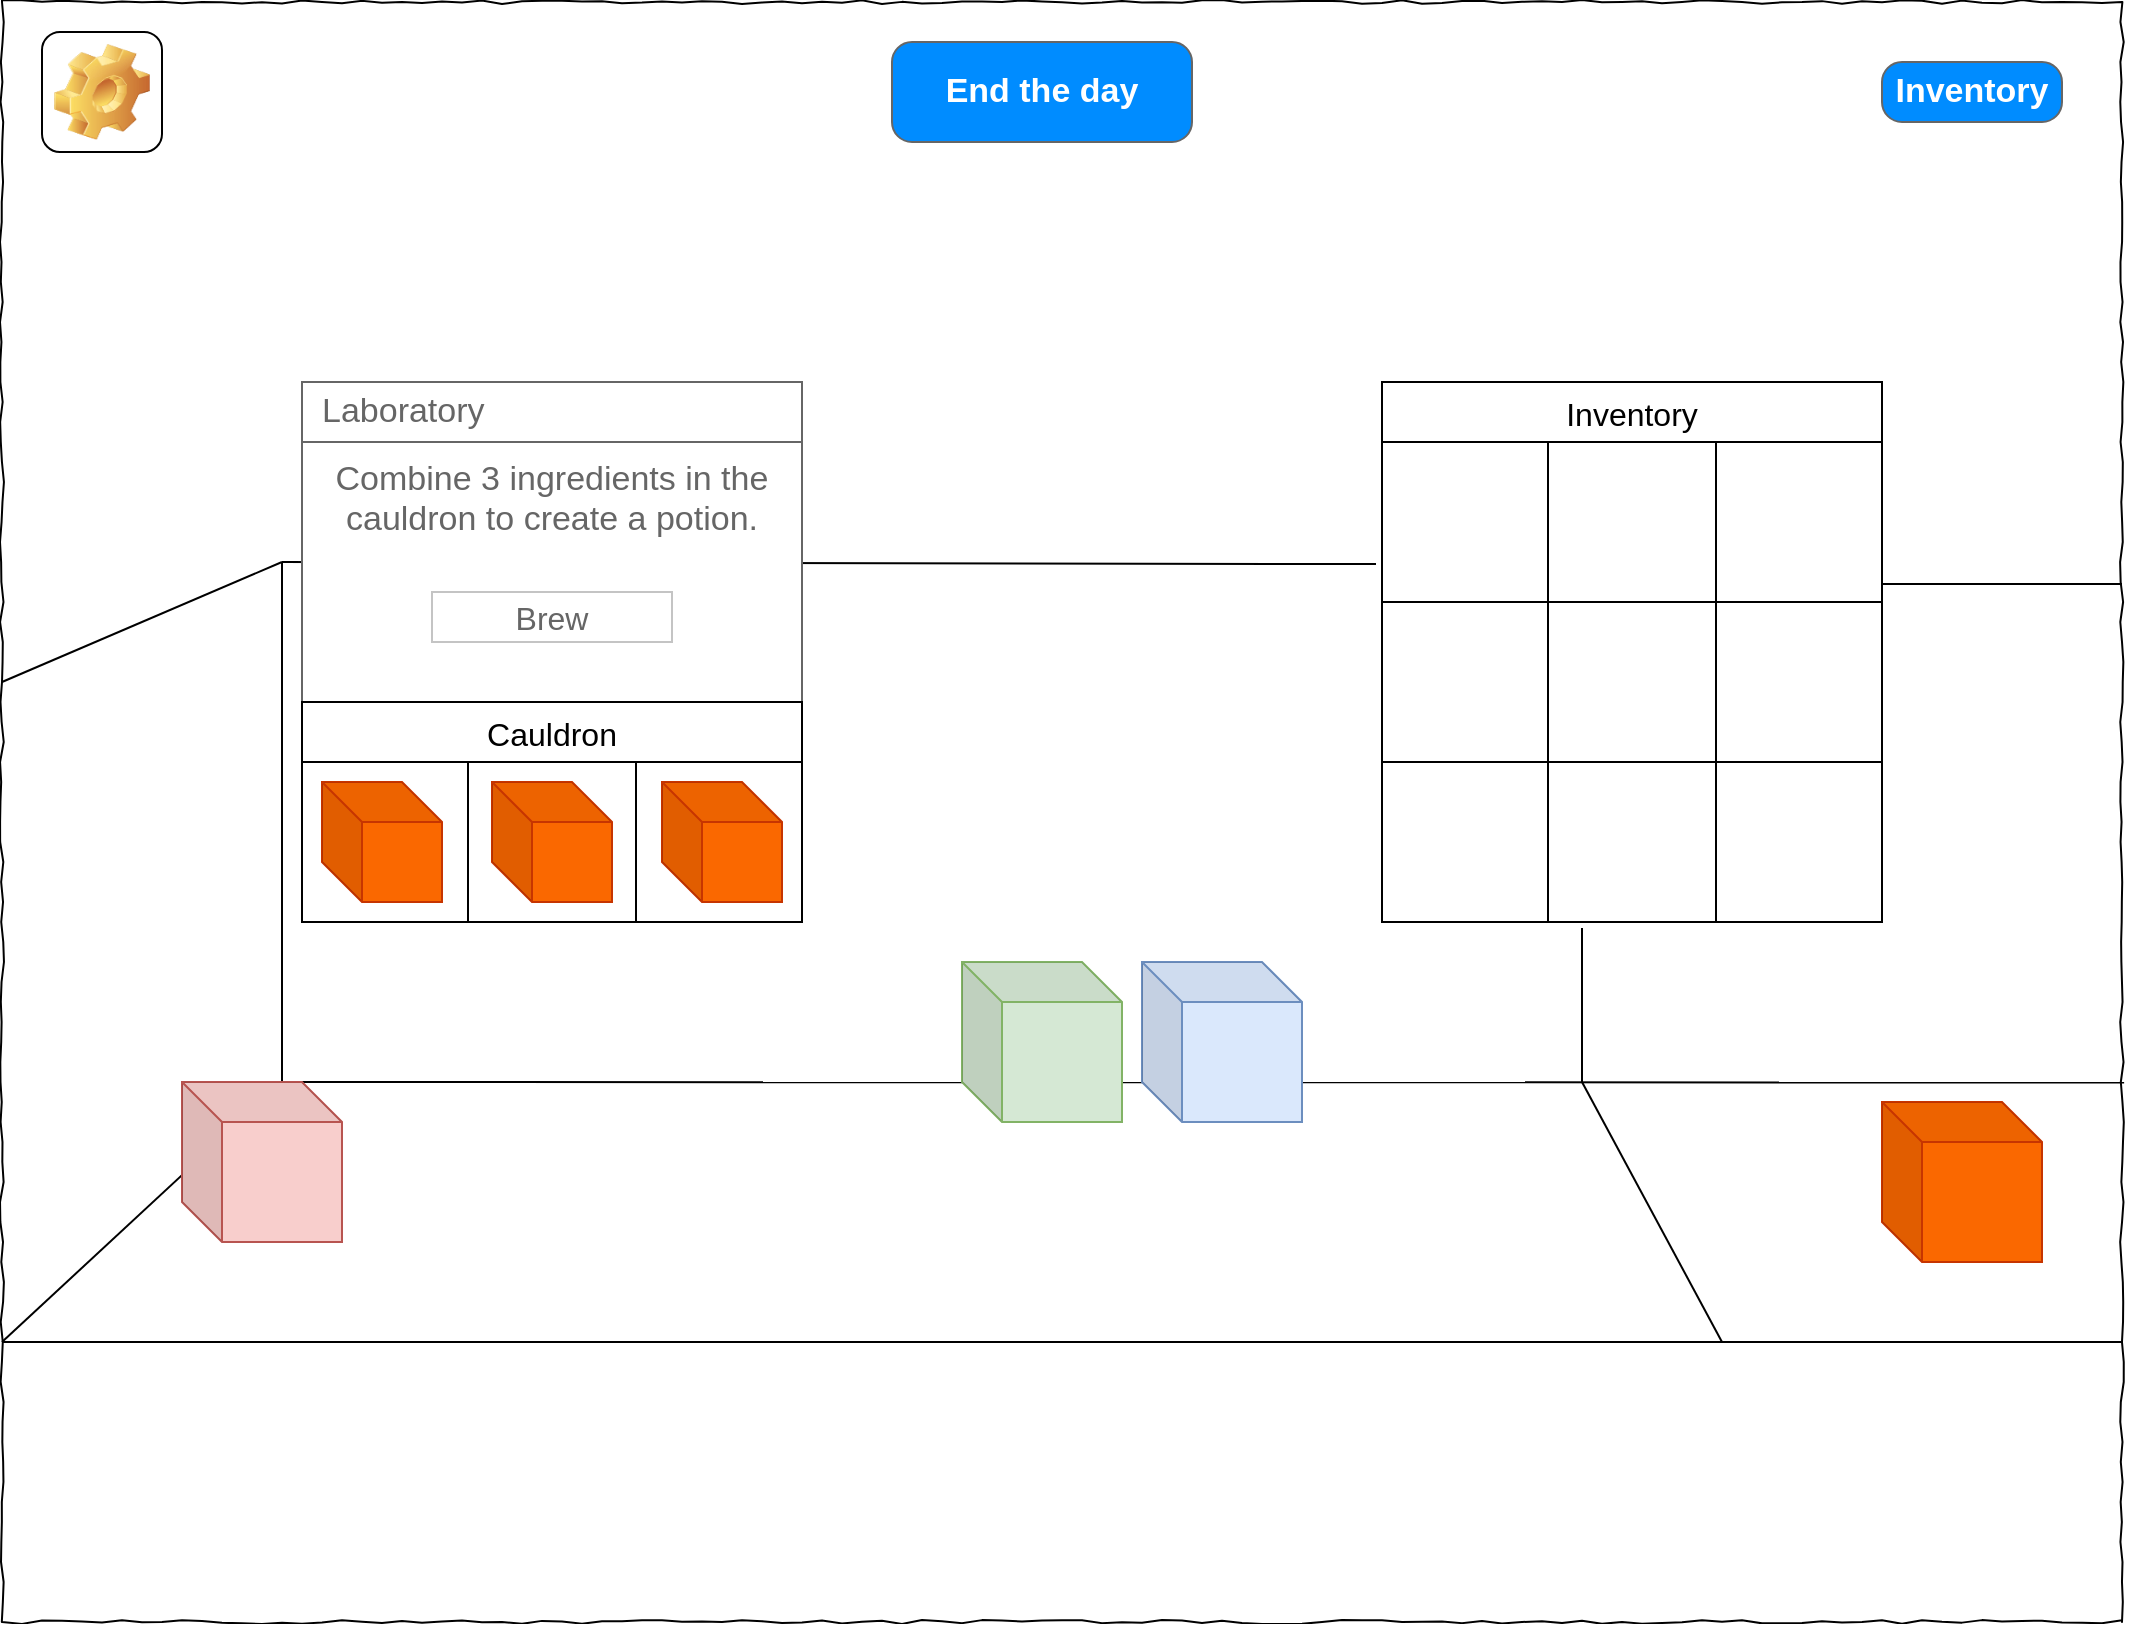 <mxfile version="21.7.5" type="device">
  <diagram name="Page-1" id="03018318-947c-dd8e-b7a3-06fadd420f32">
    <mxGraphModel dx="2074" dy="790" grid="1" gridSize="10" guides="1" tooltips="1" connect="1" arrows="1" fold="1" page="1" pageScale="1" pageWidth="1100" pageHeight="850" background="none" math="0" shadow="0">
      <root>
        <mxCell id="0" />
        <mxCell id="1" parent="0" />
        <mxCell id="4Q_4An0YlGyGXWKVLPmh-30" value="Inventory" style="shape=table;startSize=30;container=1;collapsible=0;childLayout=tableLayout;strokeColor=default;fontSize=16;" parent="1" vertex="1">
          <mxGeometry x="710" y="210" width="250" height="270" as="geometry" />
        </mxCell>
        <mxCell id="4Q_4An0YlGyGXWKVLPmh-31" value="" style="shape=tableRow;horizontal=0;startSize=0;swimlaneHead=0;swimlaneBody=0;strokeColor=inherit;top=0;left=0;bottom=0;right=0;collapsible=0;dropTarget=0;fillColor=none;points=[[0,0.5],[1,0.5]];portConstraint=eastwest;fontSize=16;" parent="4Q_4An0YlGyGXWKVLPmh-30" vertex="1">
          <mxGeometry y="30" width="250" height="80" as="geometry" />
        </mxCell>
        <mxCell id="4Q_4An0YlGyGXWKVLPmh-32" value="" style="shape=partialRectangle;html=1;whiteSpace=wrap;connectable=0;strokeColor=inherit;overflow=hidden;fillColor=none;top=0;left=0;bottom=0;right=0;pointerEvents=1;fontSize=16;" parent="4Q_4An0YlGyGXWKVLPmh-31" vertex="1">
          <mxGeometry width="83" height="80" as="geometry">
            <mxRectangle width="83" height="80" as="alternateBounds" />
          </mxGeometry>
        </mxCell>
        <mxCell id="4Q_4An0YlGyGXWKVLPmh-33" value="" style="shape=partialRectangle;html=1;whiteSpace=wrap;connectable=0;strokeColor=inherit;overflow=hidden;fillColor=none;top=0;left=0;bottom=0;right=0;pointerEvents=1;fontSize=16;" parent="4Q_4An0YlGyGXWKVLPmh-31" vertex="1">
          <mxGeometry x="83" width="84" height="80" as="geometry">
            <mxRectangle width="84" height="80" as="alternateBounds" />
          </mxGeometry>
        </mxCell>
        <mxCell id="4Q_4An0YlGyGXWKVLPmh-34" value="" style="shape=partialRectangle;html=1;whiteSpace=wrap;connectable=0;strokeColor=inherit;overflow=hidden;fillColor=none;top=0;left=0;bottom=0;right=0;pointerEvents=1;fontSize=16;" parent="4Q_4An0YlGyGXWKVLPmh-31" vertex="1">
          <mxGeometry x="167" width="83" height="80" as="geometry">
            <mxRectangle width="83" height="80" as="alternateBounds" />
          </mxGeometry>
        </mxCell>
        <mxCell id="4Q_4An0YlGyGXWKVLPmh-35" style="shape=tableRow;horizontal=0;startSize=0;swimlaneHead=0;swimlaneBody=0;strokeColor=inherit;top=0;left=0;bottom=0;right=0;collapsible=0;dropTarget=0;fillColor=none;points=[[0,0.5],[1,0.5]];portConstraint=eastwest;fontSize=16;" parent="4Q_4An0YlGyGXWKVLPmh-30" vertex="1">
          <mxGeometry y="110" width="250" height="80" as="geometry" />
        </mxCell>
        <mxCell id="4Q_4An0YlGyGXWKVLPmh-36" style="shape=partialRectangle;html=1;whiteSpace=wrap;connectable=0;strokeColor=inherit;overflow=hidden;fillColor=none;top=0;left=0;bottom=0;right=0;pointerEvents=1;fontSize=16;" parent="4Q_4An0YlGyGXWKVLPmh-35" vertex="1">
          <mxGeometry width="83" height="80" as="geometry">
            <mxRectangle width="83" height="80" as="alternateBounds" />
          </mxGeometry>
        </mxCell>
        <mxCell id="4Q_4An0YlGyGXWKVLPmh-37" style="shape=partialRectangle;html=1;whiteSpace=wrap;connectable=0;strokeColor=inherit;overflow=hidden;fillColor=none;top=0;left=0;bottom=0;right=0;pointerEvents=1;fontSize=16;" parent="4Q_4An0YlGyGXWKVLPmh-35" vertex="1">
          <mxGeometry x="83" width="84" height="80" as="geometry">
            <mxRectangle width="84" height="80" as="alternateBounds" />
          </mxGeometry>
        </mxCell>
        <mxCell id="4Q_4An0YlGyGXWKVLPmh-38" style="shape=partialRectangle;html=1;whiteSpace=wrap;connectable=0;strokeColor=inherit;overflow=hidden;fillColor=none;top=0;left=0;bottom=0;right=0;pointerEvents=1;fontSize=16;" parent="4Q_4An0YlGyGXWKVLPmh-35" vertex="1">
          <mxGeometry x="167" width="83" height="80" as="geometry">
            <mxRectangle width="83" height="80" as="alternateBounds" />
          </mxGeometry>
        </mxCell>
        <mxCell id="4Q_4An0YlGyGXWKVLPmh-39" style="shape=tableRow;horizontal=0;startSize=0;swimlaneHead=0;swimlaneBody=0;strokeColor=inherit;top=0;left=0;bottom=0;right=0;collapsible=0;dropTarget=0;fillColor=none;points=[[0,0.5],[1,0.5]];portConstraint=eastwest;fontSize=16;" parent="4Q_4An0YlGyGXWKVLPmh-30" vertex="1">
          <mxGeometry y="190" width="250" height="80" as="geometry" />
        </mxCell>
        <mxCell id="4Q_4An0YlGyGXWKVLPmh-40" style="shape=partialRectangle;html=1;whiteSpace=wrap;connectable=0;strokeColor=inherit;overflow=hidden;fillColor=none;top=0;left=0;bottom=0;right=0;pointerEvents=1;fontSize=16;" parent="4Q_4An0YlGyGXWKVLPmh-39" vertex="1">
          <mxGeometry width="83" height="80" as="geometry">
            <mxRectangle width="83" height="80" as="alternateBounds" />
          </mxGeometry>
        </mxCell>
        <mxCell id="4Q_4An0YlGyGXWKVLPmh-41" style="shape=partialRectangle;html=1;whiteSpace=wrap;connectable=0;strokeColor=inherit;overflow=hidden;fillColor=none;top=0;left=0;bottom=0;right=0;pointerEvents=1;fontSize=16;" parent="4Q_4An0YlGyGXWKVLPmh-39" vertex="1">
          <mxGeometry x="83" width="84" height="80" as="geometry">
            <mxRectangle width="84" height="80" as="alternateBounds" />
          </mxGeometry>
        </mxCell>
        <mxCell id="4Q_4An0YlGyGXWKVLPmh-42" style="shape=partialRectangle;html=1;whiteSpace=wrap;connectable=0;strokeColor=inherit;overflow=hidden;fillColor=none;top=0;left=0;bottom=0;right=0;pointerEvents=1;fontSize=16;" parent="4Q_4An0YlGyGXWKVLPmh-39" vertex="1">
          <mxGeometry x="167" width="83" height="80" as="geometry">
            <mxRectangle width="83" height="80" as="alternateBounds" />
          </mxGeometry>
        </mxCell>
        <mxCell id="677b7b8949515195-1" value="" style="whiteSpace=wrap;html=1;rounded=0;shadow=0;labelBackgroundColor=none;strokeColor=#000000;strokeWidth=1;fillColor=none;fontFamily=Verdana;fontSize=12;fontColor=#000000;align=center;comic=1;" parent="1" vertex="1">
          <mxGeometry x="20" y="20" width="1060" height="810" as="geometry" />
        </mxCell>
        <mxCell id="gBUR-F1FtjLeRcrd6eLH-1" value="" style="endArrow=none;html=1;rounded=0;entryX=0.132;entryY=0.667;entryDx=0;entryDy=0;entryPerimeter=0;" parent="1" target="677b7b8949515195-1" edge="1">
          <mxGeometry width="50" height="50" relative="1" as="geometry">
            <mxPoint x="20" y="690" as="sourcePoint" />
            <mxPoint x="70" y="570" as="targetPoint" />
          </mxGeometry>
        </mxCell>
        <mxCell id="gBUR-F1FtjLeRcrd6eLH-4" value="" style="endArrow=none;html=1;rounded=0;entryX=1.001;entryY=0.667;entryDx=0;entryDy=0;entryPerimeter=0;" parent="1" target="677b7b8949515195-1" edge="1">
          <mxGeometry width="50" height="50" relative="1" as="geometry">
            <mxPoint x="160" y="560" as="sourcePoint" />
            <mxPoint x="570" y="400" as="targetPoint" />
          </mxGeometry>
        </mxCell>
        <mxCell id="gBUR-F1FtjLeRcrd6eLH-5" value="" style="endArrow=none;html=1;rounded=0;entryX=1.001;entryY=0.667;entryDx=0;entryDy=0;entryPerimeter=0;" parent="1" edge="1">
          <mxGeometry width="50" height="50" relative="1" as="geometry">
            <mxPoint x="20" y="690" as="sourcePoint" />
            <mxPoint x="1080" y="690" as="targetPoint" />
          </mxGeometry>
        </mxCell>
        <mxCell id="gBUR-F1FtjLeRcrd6eLH-6" value="" style="endArrow=none;html=1;rounded=0;entryX=0.132;entryY=0.667;entryDx=0;entryDy=0;entryPerimeter=0;" parent="1" edge="1">
          <mxGeometry width="50" height="50" relative="1" as="geometry">
            <mxPoint x="20" y="360" as="sourcePoint" />
            <mxPoint x="160" y="300" as="targetPoint" />
          </mxGeometry>
        </mxCell>
        <mxCell id="gBUR-F1FtjLeRcrd6eLH-7" value="" style="endArrow=none;html=1;rounded=0;" parent="1" edge="1">
          <mxGeometry width="50" height="50" relative="1" as="geometry">
            <mxPoint x="160" y="560" as="sourcePoint" />
            <mxPoint x="160" y="300" as="targetPoint" />
          </mxGeometry>
        </mxCell>
        <mxCell id="gBUR-F1FtjLeRcrd6eLH-8" value="" style="endArrow=none;html=1;rounded=0;entryX=-0.012;entryY=0.763;entryDx=0;entryDy=0;entryPerimeter=0;" parent="1" target="4Q_4An0YlGyGXWKVLPmh-31" edge="1">
          <mxGeometry width="50" height="50" relative="1" as="geometry">
            <mxPoint x="160" y="300" as="sourcePoint" />
            <mxPoint x="570" y="400" as="targetPoint" />
          </mxGeometry>
        </mxCell>
        <mxCell id="gBUR-F1FtjLeRcrd6eLH-9" value="" style="shape=cube;whiteSpace=wrap;html=1;boundedLbl=1;backgroundOutline=1;darkOpacity=0.05;darkOpacity2=0.1;fillColor=#f8cecc;strokeColor=#b85450;" parent="1" vertex="1">
          <mxGeometry x="110" y="560" width="80" height="80" as="geometry" />
        </mxCell>
        <mxCell id="gBUR-F1FtjLeRcrd6eLH-10" value="" style="shape=cube;whiteSpace=wrap;html=1;boundedLbl=1;backgroundOutline=1;darkOpacity=0.05;darkOpacity2=0.1;fillColor=#dae8fc;strokeColor=#6c8ebf;" parent="1" vertex="1">
          <mxGeometry x="590" y="500" width="80" height="80" as="geometry" />
        </mxCell>
        <mxCell id="gBUR-F1FtjLeRcrd6eLH-11" value="" style="shape=cube;whiteSpace=wrap;html=1;boundedLbl=1;backgroundOutline=1;darkOpacity=0.05;darkOpacity2=0.1;fillColor=#d5e8d4;strokeColor=#82b366;" parent="1" vertex="1">
          <mxGeometry x="500" y="500" width="80" height="80" as="geometry" />
        </mxCell>
        <mxCell id="gBUR-F1FtjLeRcrd6eLH-12" value="" style="endArrow=none;html=1;rounded=0;entryX=0.4;entryY=1.038;entryDx=0;entryDy=0;entryPerimeter=0;" parent="1" target="4Q_4An0YlGyGXWKVLPmh-39" edge="1">
          <mxGeometry width="50" height="50" relative="1" as="geometry">
            <mxPoint x="810" y="560" as="sourcePoint" />
            <mxPoint x="800" y="300" as="targetPoint" />
          </mxGeometry>
        </mxCell>
        <mxCell id="gBUR-F1FtjLeRcrd6eLH-13" value="" style="endArrow=none;html=1;rounded=0;" parent="1" edge="1">
          <mxGeometry width="50" height="50" relative="1" as="geometry">
            <mxPoint x="880" y="690" as="sourcePoint" />
            <mxPoint x="810" y="560" as="targetPoint" />
          </mxGeometry>
        </mxCell>
        <mxCell id="gBUR-F1FtjLeRcrd6eLH-14" value="" style="shape=cube;whiteSpace=wrap;html=1;boundedLbl=1;backgroundOutline=1;darkOpacity=0.05;darkOpacity2=0.1;fillColor=#fa6800;strokeColor=#C73500;fontColor=#000000;" parent="1" vertex="1">
          <mxGeometry x="350" y="410" width="60" height="60" as="geometry" />
        </mxCell>
        <mxCell id="gBUR-F1FtjLeRcrd6eLH-15" value="" style="shape=cube;whiteSpace=wrap;html=1;boundedLbl=1;backgroundOutline=1;darkOpacity=0.05;darkOpacity2=0.1;fillColor=#fa6800;strokeColor=#C73500;fontColor=#000000;" parent="1" vertex="1">
          <mxGeometry x="960" y="570" width="80" height="80" as="geometry" />
        </mxCell>
        <mxCell id="4Q_4An0YlGyGXWKVLPmh-22" value="Combine 3 ingredients in the cauldron to create a potion." style="strokeWidth=1;shadow=0;dashed=0;align=center;html=1;shape=mxgraph.mockup.containers.rrect;rSize=0;strokeColor=#666666;fontColor=#666666;fontSize=17;verticalAlign=top;whiteSpace=wrap;fillColor=#ffffff;spacingTop=32;" parent="1" vertex="1">
          <mxGeometry x="170" y="210" width="250" height="160" as="geometry" />
        </mxCell>
        <mxCell id="4Q_4An0YlGyGXWKVLPmh-23" value="Laboratory" style="strokeWidth=1;shadow=0;dashed=0;align=center;html=1;shape=mxgraph.mockup.containers.rrect;rSize=0;fontSize=17;fontColor=#666666;strokeColor=#666666;align=left;spacingLeft=8;fillColor=#ffffff;resizeWidth=1;whiteSpace=wrap;" parent="4Q_4An0YlGyGXWKVLPmh-22" vertex="1">
          <mxGeometry width="250" height="30" relative="1" as="geometry" />
        </mxCell>
        <mxCell id="4Q_4An0YlGyGXWKVLPmh-24" value="Brew" style="strokeWidth=1;shadow=0;dashed=0;align=center;html=1;shape=mxgraph.mockup.containers.rrect;rSize=0;fontSize=16;fontColor=#666666;strokeColor=#c4c4c4;resizable=0;whiteSpace=wrap;fillColor=#ffffff;" parent="4Q_4An0YlGyGXWKVLPmh-22" vertex="1">
          <mxGeometry x="0.5" y="1" width="120" height="25" relative="1" as="geometry">
            <mxPoint x="-60" y="-55" as="offset" />
          </mxGeometry>
        </mxCell>
        <mxCell id="4Q_4An0YlGyGXWKVLPmh-25" value="Cauldron" style="shape=table;startSize=30;container=1;collapsible=0;childLayout=tableLayout;strokeColor=default;fontSize=16;" parent="1" vertex="1">
          <mxGeometry x="170" y="370" width="250" height="110" as="geometry" />
        </mxCell>
        <mxCell id="4Q_4An0YlGyGXWKVLPmh-26" value="" style="shape=tableRow;horizontal=0;startSize=0;swimlaneHead=0;swimlaneBody=0;strokeColor=inherit;top=0;left=0;bottom=0;right=0;collapsible=0;dropTarget=0;fillColor=none;points=[[0,0.5],[1,0.5]];portConstraint=eastwest;fontSize=16;" parent="4Q_4An0YlGyGXWKVLPmh-25" vertex="1">
          <mxGeometry y="30" width="250" height="80" as="geometry" />
        </mxCell>
        <mxCell id="4Q_4An0YlGyGXWKVLPmh-27" value="" style="shape=partialRectangle;html=1;whiteSpace=wrap;connectable=0;strokeColor=inherit;overflow=hidden;fillColor=none;top=0;left=0;bottom=0;right=0;pointerEvents=1;fontSize=16;" parent="4Q_4An0YlGyGXWKVLPmh-26" vertex="1">
          <mxGeometry width="83" height="80" as="geometry">
            <mxRectangle width="83" height="80" as="alternateBounds" />
          </mxGeometry>
        </mxCell>
        <mxCell id="4Q_4An0YlGyGXWKVLPmh-28" value="" style="shape=partialRectangle;html=1;whiteSpace=wrap;connectable=0;strokeColor=inherit;overflow=hidden;fillColor=none;top=0;left=0;bottom=0;right=0;pointerEvents=1;fontSize=16;" parent="4Q_4An0YlGyGXWKVLPmh-26" vertex="1">
          <mxGeometry x="83" width="84" height="80" as="geometry">
            <mxRectangle width="84" height="80" as="alternateBounds" />
          </mxGeometry>
        </mxCell>
        <mxCell id="4Q_4An0YlGyGXWKVLPmh-29" value="" style="shape=partialRectangle;html=1;whiteSpace=wrap;connectable=0;strokeColor=inherit;overflow=hidden;fillColor=none;top=0;left=0;bottom=0;right=0;pointerEvents=1;fontSize=16;" parent="4Q_4An0YlGyGXWKVLPmh-26" vertex="1">
          <mxGeometry x="167" width="83" height="80" as="geometry">
            <mxRectangle width="83" height="80" as="alternateBounds" />
          </mxGeometry>
        </mxCell>
        <mxCell id="4Q_4An0YlGyGXWKVLPmh-43" value="" style="endArrow=none;html=1;rounded=0;" parent="1" edge="1">
          <mxGeometry width="50" height="50" relative="1" as="geometry">
            <mxPoint x="960" y="311" as="sourcePoint" />
            <mxPoint x="1080" y="311" as="targetPoint" />
          </mxGeometry>
        </mxCell>
        <mxCell id="-ONL8ggNFETyW1daAAlL-22" value="" style="shape=cube;whiteSpace=wrap;html=1;boundedLbl=1;backgroundOutline=1;darkOpacity=0.05;darkOpacity2=0.1;fillColor=#fa6800;strokeColor=#C73500;fontColor=#000000;" parent="1" vertex="1">
          <mxGeometry x="265" y="410" width="60" height="60" as="geometry" />
        </mxCell>
        <mxCell id="-ONL8ggNFETyW1daAAlL-23" value="" style="shape=cube;whiteSpace=wrap;html=1;boundedLbl=1;backgroundOutline=1;darkOpacity=0.05;darkOpacity2=0.1;fillColor=#fa6800;strokeColor=#C73500;fontColor=#000000;" parent="1" vertex="1">
          <mxGeometry x="180" y="410" width="60" height="60" as="geometry" />
        </mxCell>
        <mxCell id="QBqX2NEJkcmte7EjXHeX-1" value="End the day" style="strokeWidth=1;shadow=0;dashed=0;align=center;html=1;shape=mxgraph.mockup.buttons.button;strokeColor=#666666;fontColor=#ffffff;mainText=;buttonStyle=round;fontSize=17;fontStyle=1;fillColor=#008cff;whiteSpace=wrap;" parent="1" vertex="1">
          <mxGeometry x="465" y="40" width="150" height="50" as="geometry" />
        </mxCell>
        <object label="" Settings="" id="QBqX2NEJkcmte7EjXHeX-2">
          <mxCell style="icon;html=1;image=img/clipart/Gear_128x128.png;fontSize=13;" parent="1" vertex="1">
            <mxGeometry x="40" y="35" width="60" height="60" as="geometry" />
          </mxCell>
        </object>
        <mxCell id="L5wN5v9PcyuzFY0D3_b6-1" value="Inventory" style="strokeWidth=1;shadow=0;dashed=0;align=center;html=1;shape=mxgraph.mockup.buttons.button;strokeColor=#666666;fontColor=#ffffff;mainText=;buttonStyle=round;fontSize=17;fontStyle=1;fillColor=#008cff;whiteSpace=wrap;" vertex="1" parent="1">
          <mxGeometry x="960" y="50" width="90" height="30" as="geometry" />
        </mxCell>
      </root>
    </mxGraphModel>
  </diagram>
</mxfile>
